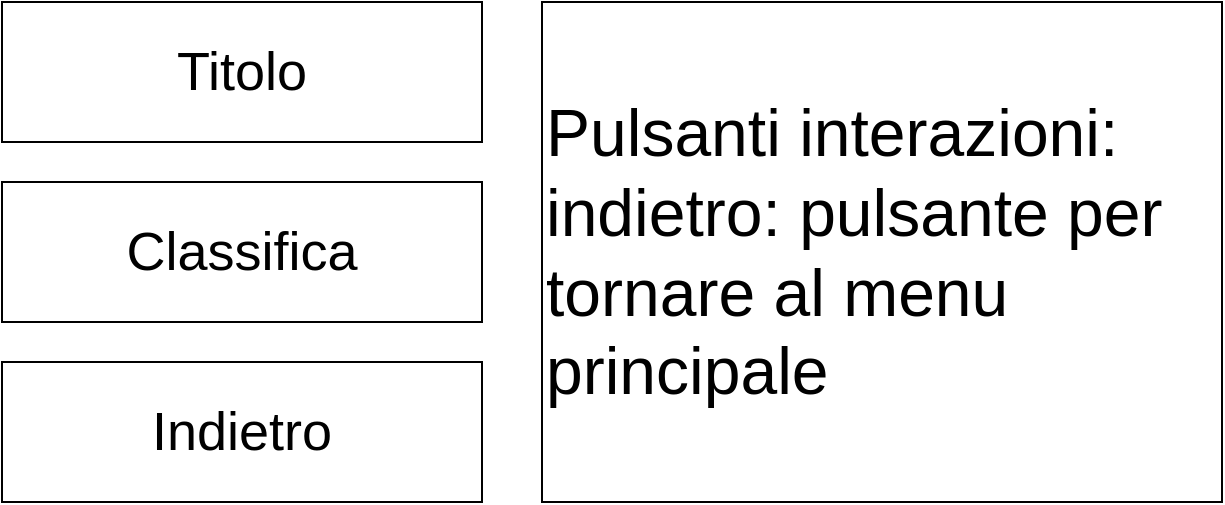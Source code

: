 <mxfile version="18.0.3" type="device"><diagram id="nVDUuSJu73sHE40YhUNM" name="Page-1"><mxGraphModel dx="877" dy="768" grid="1" gridSize="10" guides="1" tooltips="1" connect="1" arrows="1" fold="1" page="1" pageScale="1" pageWidth="850" pageHeight="1100" math="0" shadow="0"><root><mxCell id="0"/><mxCell id="1" parent="0"/><mxCell id="Dw13nSTpJp-kNLG6CBx1-1" value="Titolo" style="rounded=0;whiteSpace=wrap;html=1;fontSize=27;" vertex="1" parent="1"><mxGeometry x="270" y="610" width="240" height="70" as="geometry"/></mxCell><mxCell id="Dw13nSTpJp-kNLG6CBx1-2" value="Indietro" style="rounded=0;whiteSpace=wrap;html=1;fontSize=27;" vertex="1" parent="1"><mxGeometry x="270" y="790" width="240" height="70" as="geometry"/></mxCell><mxCell id="Dw13nSTpJp-kNLG6CBx1-3" value="&lt;font style=&quot;font-size: 33px;&quot;&gt;Pulsanti interazioni:&lt;br&gt;indietro: pulsante per tornare al menu principale&lt;br&gt;&lt;/font&gt;" style="rounded=0;whiteSpace=wrap;html=1;fontSize=27;align=left;" vertex="1" parent="1"><mxGeometry x="540" y="610" width="340" height="250" as="geometry"/></mxCell><mxCell id="Dw13nSTpJp-kNLG6CBx1-4" value="Classifica" style="rounded=0;whiteSpace=wrap;html=1;fontSize=27;" vertex="1" parent="1"><mxGeometry x="270" y="700" width="240" height="70" as="geometry"/></mxCell></root></mxGraphModel></diagram></mxfile>